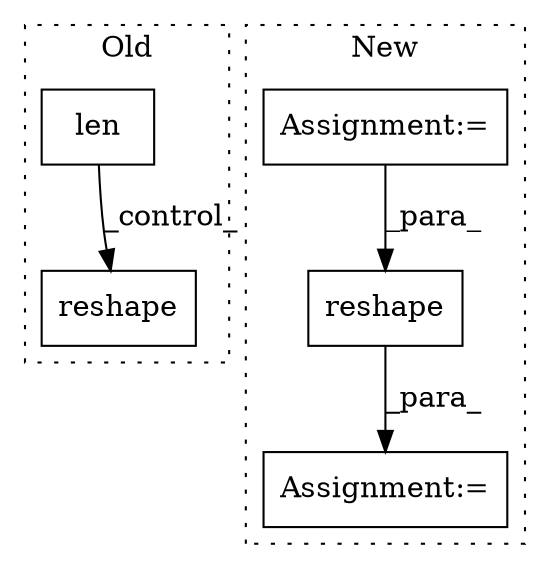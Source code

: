 digraph G {
subgraph cluster0 {
1 [label="len" a="32" s="1797,1808" l="4,1" shape="box"];
5 [label="reshape" a="32" s="1868,1937" l="8,1" shape="box"];
label = "Old";
style="dotted";
}
subgraph cluster1 {
2 [label="reshape" a="32" s="3349,3372" l="8,1" shape="box"];
3 [label="Assignment:=" a="7" s="3337" l="1" shape="box"];
4 [label="Assignment:=" a="7" s="3128" l="1" shape="box"];
label = "New";
style="dotted";
}
1 -> 5 [label="_control_"];
2 -> 3 [label="_para_"];
4 -> 2 [label="_para_"];
}